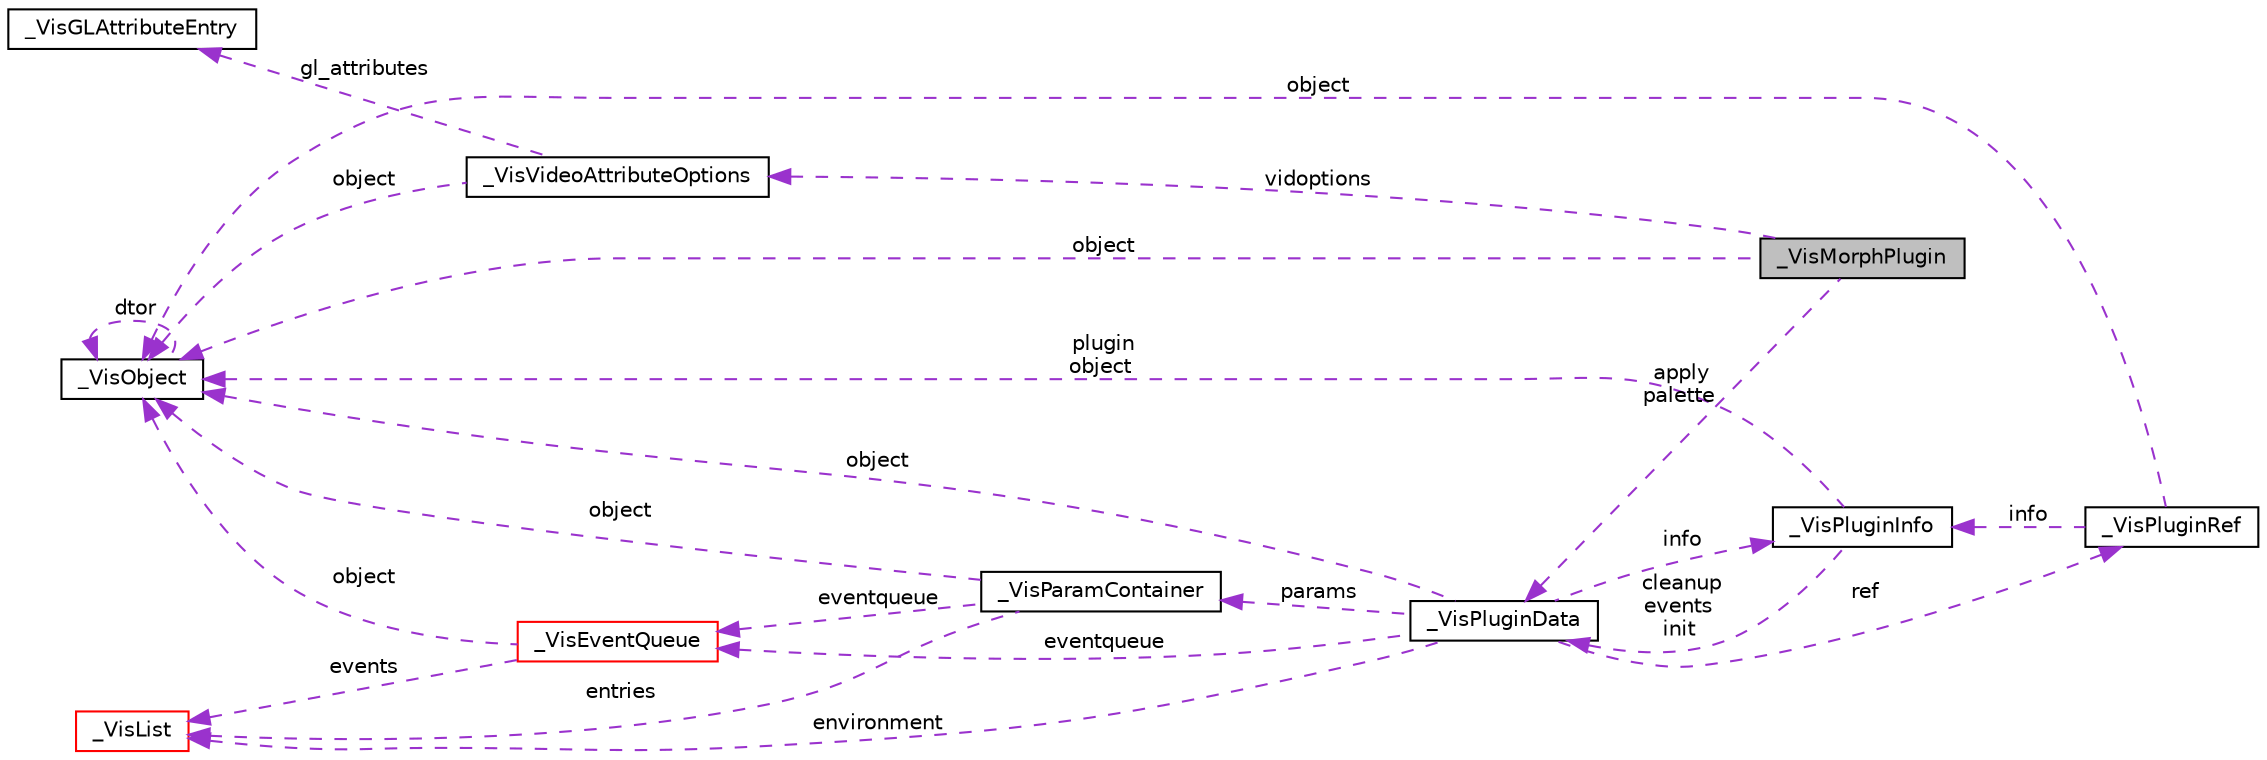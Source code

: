 digraph G
{
  edge [fontname="Helvetica",fontsize="10",labelfontname="Helvetica",labelfontsize="10"];
  node [fontname="Helvetica",fontsize="10",shape=record];
  rankdir="LR";
  Node1 [label="_VisMorphPlugin",height=0.2,width=0.4,color="black", fillcolor="grey75", style="filled" fontcolor="black"];
  Node2 -> Node1 [dir="back",color="darkorchid3",fontsize="10",style="dashed",label=" vidoptions" ,fontname="Helvetica"];
  Node2 [label="_VisVideoAttributeOptions",height=0.2,width=0.4,color="black", fillcolor="white", style="filled",URL="$struct__VisVideoAttributeOptions.html"];
  Node3 -> Node2 [dir="back",color="darkorchid3",fontsize="10",style="dashed",label=" gl_attributes" ,fontname="Helvetica"];
  Node3 [label="_VisGLAttributeEntry",height=0.2,width=0.4,color="black", fillcolor="white", style="filled",URL="$struct__VisGLAttributeEntry.html"];
  Node4 -> Node2 [dir="back",color="darkorchid3",fontsize="10",style="dashed",label=" object" ,fontname="Helvetica"];
  Node4 [label="_VisObject",height=0.2,width=0.4,color="black", fillcolor="white", style="filled",URL="$struct__VisObject.html",tooltip="The VisObject structure contains all the VisObject housekeeping data like refcounting and a pointer t..."];
  Node4 -> Node4 [dir="back",color="darkorchid3",fontsize="10",style="dashed",label=" dtor" ,fontname="Helvetica"];
  Node5 -> Node1 [dir="back",color="darkorchid3",fontsize="10",style="dashed",label=" apply\npalette" ,fontname="Helvetica"];
  Node5 [label="_VisPluginData",height=0.2,width=0.4,color="black", fillcolor="white", style="filled",URL="$struct__VisPluginData.html",tooltip="The VisPluginData structure is the main plugin structure, every plugin is encapsulated in this..."];
  Node6 -> Node5 [dir="back",color="darkorchid3",fontsize="10",style="dashed",label=" params" ,fontname="Helvetica"];
  Node6 [label="_VisParamContainer",height=0.2,width=0.4,color="black", fillcolor="white", style="filled",URL="$struct__VisParamContainer.html",tooltip="Parameter container, is the container for a set of parameters."];
  Node7 -> Node6 [dir="back",color="darkorchid3",fontsize="10",style="dashed",label=" eventqueue" ,fontname="Helvetica"];
  Node7 [label="_VisEventQueue",height=0.2,width=0.4,color="red", fillcolor="white", style="filled",URL="$struct__VisEventQueue.html",tooltip="The event queue data structure."];
  Node8 -> Node7 [dir="back",color="darkorchid3",fontsize="10",style="dashed",label=" events" ,fontname="Helvetica"];
  Node8 [label="_VisList",height=0.2,width=0.4,color="red", fillcolor="white", style="filled",URL="$struct__VisList.html",tooltip="The VisList data structure represents a linked list."];
  Node4 -> Node7 [dir="back",color="darkorchid3",fontsize="10",style="dashed",label=" object" ,fontname="Helvetica"];
  Node8 -> Node6 [dir="back",color="darkorchid3",fontsize="10",style="dashed",label=" entries" ,fontname="Helvetica"];
  Node4 -> Node6 [dir="back",color="darkorchid3",fontsize="10",style="dashed",label=" object" ,fontname="Helvetica"];
  Node7 -> Node5 [dir="back",color="darkorchid3",fontsize="10",style="dashed",label=" eventqueue" ,fontname="Helvetica"];
  Node9 -> Node5 [dir="back",color="darkorchid3",fontsize="10",style="dashed",label=" ref" ,fontname="Helvetica"];
  Node9 [label="_VisPluginRef",height=0.2,width=0.4,color="black", fillcolor="white", style="filled",URL="$struct__VisPluginRef.html",tooltip="The VisPluginRef data structure contains information about the plugins and does refcounting."];
  Node4 -> Node9 [dir="back",color="darkorchid3",fontsize="10",style="dashed",label=" object" ,fontname="Helvetica"];
  Node10 -> Node9 [dir="back",color="darkorchid3",fontsize="10",style="dashed",label=" info" ,fontname="Helvetica"];
  Node10 [label="_VisPluginInfo",height=0.2,width=0.4,color="black", fillcolor="white", style="filled",URL="$struct__VisPluginInfo.html",tooltip="The VisPluginInfo data structure contains information about a plugin and is filled within the plugin ..."];
  Node5 -> Node10 [dir="back",color="darkorchid3",fontsize="10",style="dashed",label=" cleanup\nevents\ninit" ,fontname="Helvetica"];
  Node4 -> Node10 [dir="back",color="darkorchid3",fontsize="10",style="dashed",label=" plugin\nobject" ,fontname="Helvetica"];
  Node8 -> Node5 [dir="back",color="darkorchid3",fontsize="10",style="dashed",label=" environment" ,fontname="Helvetica"];
  Node4 -> Node5 [dir="back",color="darkorchid3",fontsize="10",style="dashed",label=" object" ,fontname="Helvetica"];
  Node10 -> Node5 [dir="back",color="darkorchid3",fontsize="10",style="dashed",label=" info" ,fontname="Helvetica"];
  Node4 -> Node1 [dir="back",color="darkorchid3",fontsize="10",style="dashed",label=" object" ,fontname="Helvetica"];
}
